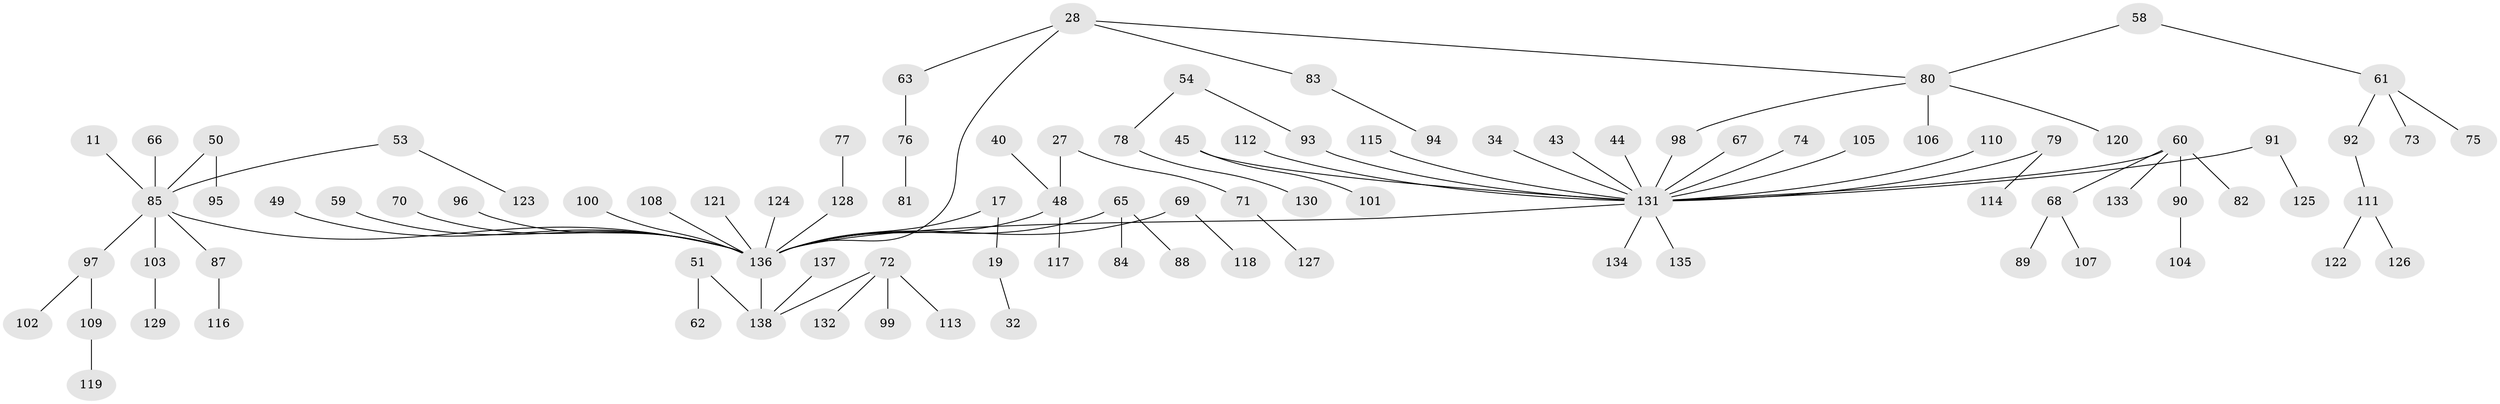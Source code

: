 // original degree distribution, {5: 0.028985507246376812, 6: 0.014492753623188406, 3: 0.12318840579710146, 7: 0.014492753623188406, 4: 0.06521739130434782, 11: 0.007246376811594203, 1: 0.4782608695652174, 2: 0.26811594202898553}
// Generated by graph-tools (version 1.1) at 2025/44/03/04/25 21:44:19]
// undirected, 96 vertices, 96 edges
graph export_dot {
graph [start="1"]
  node [color=gray90,style=filled];
  11;
  17;
  19;
  27;
  28 [super="+3"];
  32;
  34;
  40;
  43;
  44;
  45;
  48 [super="+9+25+26+18+22"];
  49;
  50;
  51;
  53;
  54;
  58;
  59;
  60 [super="+33"];
  61;
  62;
  63;
  65 [super="+55"];
  66;
  67;
  68;
  69;
  70;
  71;
  72;
  73;
  74;
  75;
  76;
  77;
  78;
  79;
  80 [super="+64"];
  81;
  82;
  83;
  84;
  85 [super="+4+21+47"];
  87;
  88;
  89;
  90;
  91;
  92;
  93 [super="+20"];
  94;
  95;
  96;
  97 [super="+39"];
  98 [super="+86"];
  99;
  100;
  101;
  102;
  103;
  104;
  105;
  106;
  107;
  108;
  109;
  110;
  111;
  112;
  113;
  114;
  115;
  116;
  117;
  118;
  119;
  120;
  121;
  122;
  123;
  124;
  125;
  126;
  127;
  128 [super="+52"];
  129;
  130;
  131 [super="+7+10+24+57"];
  132;
  133;
  134;
  135;
  136 [super="+16+30+37+42+29+5"];
  137;
  138 [super="+56"];
  11 -- 85;
  17 -- 19;
  17 -- 136;
  19 -- 32;
  27 -- 71;
  27 -- 48;
  28 -- 63;
  28 -- 83;
  28 -- 136;
  28 -- 80;
  34 -- 131;
  40 -- 48;
  43 -- 131;
  44 -- 131;
  45 -- 101;
  45 -- 131;
  48 -- 117;
  48 -- 136;
  49 -- 136;
  50 -- 95;
  50 -- 85;
  51 -- 62;
  51 -- 138;
  53 -- 123;
  53 -- 85;
  54 -- 78;
  54 -- 93;
  58 -- 61;
  58 -- 80;
  59 -- 136;
  60 -- 68;
  60 -- 82;
  60 -- 90;
  60 -- 131;
  60 -- 133;
  61 -- 73;
  61 -- 75;
  61 -- 92;
  63 -- 76;
  65 -- 84;
  65 -- 88;
  65 -- 136;
  66 -- 85;
  67 -- 131;
  68 -- 89;
  68 -- 107;
  69 -- 118;
  69 -- 136;
  70 -- 136;
  71 -- 127;
  72 -- 99;
  72 -- 113;
  72 -- 132;
  72 -- 138 [weight=2];
  74 -- 131;
  76 -- 81;
  77 -- 128;
  78 -- 130;
  79 -- 114;
  79 -- 131;
  80 -- 98;
  80 -- 106;
  80 -- 120;
  83 -- 94;
  85 -- 103;
  85 -- 87;
  85 -- 97;
  85 -- 136;
  87 -- 116;
  90 -- 104;
  91 -- 125;
  91 -- 131;
  92 -- 111;
  93 -- 131;
  96 -- 136;
  97 -- 109;
  97 -- 102;
  98 -- 131 [weight=2];
  100 -- 136;
  103 -- 129;
  105 -- 131;
  108 -- 136;
  109 -- 119;
  110 -- 131;
  111 -- 122;
  111 -- 126;
  112 -- 131;
  115 -- 131;
  121 -- 136;
  124 -- 136;
  128 -- 136;
  131 -- 135;
  131 -- 136 [weight=2];
  131 -- 134;
  136 -- 138 [weight=2];
  137 -- 138;
}
